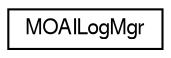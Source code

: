 digraph G
{
  edge [fontname="FreeSans",fontsize="10",labelfontname="FreeSans",labelfontsize="10"];
  node [fontname="FreeSans",fontsize="10",shape=record];
  rankdir=LR;
  Node1 [label="MOAILogMgr",height=0.2,width=0.4,color="black", fillcolor="white", style="filled",URL="$class_m_o_a_i_log_mgr.html",tooltip="Singleton for managing debug log messages and log level.   	&lt;table cellpadding=&quot;8&quot;&gt;&l..."];
}
